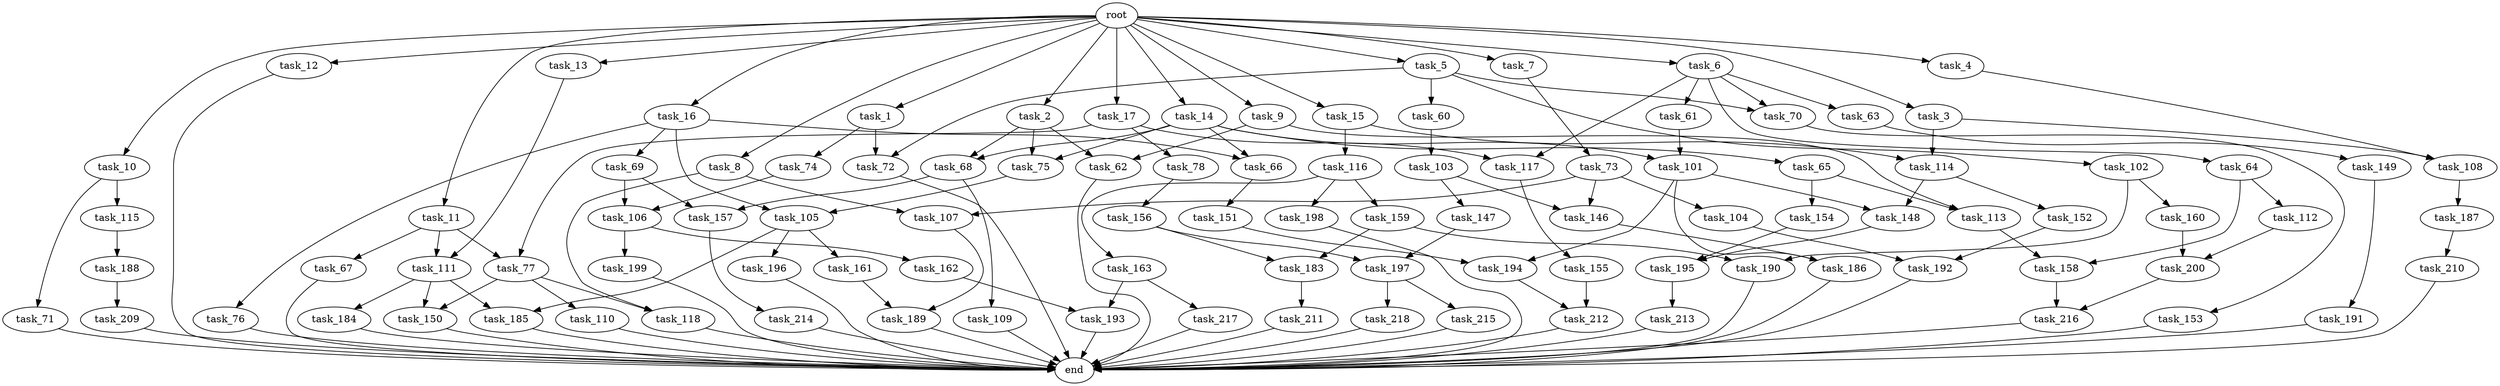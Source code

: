 digraph G {
  task_214 [size="773094113.280000"];
  task_8 [size="10.240000"];
  task_103 [size="8589934592.000000"];
  task_101 [size="4982162063.360000"];
  task_108 [size="7730941132.800000"];
  task_191 [size="2147483648.000000"];
  task_15 [size="10.240000"];
  task_105 [size="13915694039.040001"];
  task_195 [size="9105330667.520000"];
  task_154 [size="1374389534.720000"];
  task_73 [size="4209067950.080000"];
  task_209 [size="2147483648.000000"];
  task_210 [size="5497558138.880000"];
  task_16 [size="10.240000"];
  task_110 [size="343597383.680000"];
  task_68 [size="3865470566.400000"];
  task_162 [size="2147483648.000000"];
  task_217 [size="5497558138.880000"];
  task_74 [size="5497558138.880000"];
  task_158 [size="8933531975.680000"];
  task_1 [size="10.240000"];
  task_185 [size="2491081031.680000"];
  task_160 [size="3092376453.120000"];
  task_11 [size="10.240000"];
  task_156 [size="6957847019.520000"];
  task_62 [size="4466765987.840000"];
  task_107 [size="3435973836.800000"];
  task_2 [size="10.240000"];
  task_10 [size="10.240000"];
  task_66 [size="7730941132.800000"];
  task_187 [size="3092376453.120000"];
  task_109 [size="2147483648.000000"];
  task_211 [size="2147483648.000000"];
  task_184 [size="343597383.680000"];
  end [size="0.000000"];
  task_72 [size="14087492730.880001"];
  task_17 [size="10.240000"];
  task_147 [size="4209067950.080000"];
  task_114 [size="15547781611.520000"];
  task_155 [size="2147483648.000000"];
  task_67 [size="773094113.280000"];
  task_150 [size="687194767.360000"];
  task_218 [size="8589934592.000000"];
  task_157 [size="3521873182.720000"];
  task_106 [size="8332236554.240000"];
  task_12 [size="10.240000"];
  task_77 [size="2147483648.000000"];
  task_194 [size="10050223472.639999"];
  task_197 [size="7645041786.880000"];
  task_70 [size="14087492730.880001"];
  task_149 [size="3092376453.120000"];
  task_104 [size="343597383.680000"];
  task_9 [size="10.240000"];
  task_64 [size="5497558138.880000"];
  task_78 [size="1374389534.720000"];
  task_148 [size="9105330667.520000"];
  task_186 [size="7301444403.200000"];
  task_183 [size="10995116277.760000"];
  task_159 [size="3092376453.120000"];
  task_163 [size="3092376453.120000"];
  task_192 [size="10050223472.639999"];
  task_69 [size="6957847019.520000"];
  task_118 [size="3435973836.800000"];
  task_196 [size="2147483648.000000"];
  task_65 [size="773094113.280000"];
  task_212 [size="1717986918.400000"];
  task_198 [size="3092376453.120000"];
  task_13 [size="10.240000"];
  task_193 [size="7645041786.880000"];
  task_152 [size="2147483648.000000"];
  task_3 [size="10.240000"];
  task_216 [size="7301444403.200000"];
  task_5 [size="10.240000"];
  task_189 [size="2147483648.000000"];
  task_76 [size="6957847019.520000"];
  task_115 [size="1374389534.720000"];
  task_190 [size="8589934592.000000"];
  task_188 [size="2147483648.000000"];
  task_14 [size="10.240000"];
  task_116 [size="8589934592.000000"];
  task_4 [size="10.240000"];
  task_161 [size="2147483648.000000"];
  task_200 [size="11682311045.120001"];
  task_113 [size="2748779069.440000"];
  task_112 [size="8589934592.000000"];
  task_199 [size="2147483648.000000"];
  task_153 [size="8589934592.000000"];
  root [size="0.000000"];
  task_102 [size="8589934592.000000"];
  task_60 [size="8589934592.000000"];
  task_6 [size="10.240000"];
  task_215 [size="8589934592.000000"];
  task_146 [size="4552665333.760000"];
  task_117 [size="6871947673.600000"];
  task_61 [size="5497558138.880000"];
  task_213 [size="5497558138.880000"];
  task_111 [size="1546188226.560000"];
  task_151 [size="5497558138.880000"];
  task_63 [size="5497558138.880000"];
  task_7 [size="10.240000"];
  task_71 [size="1374389534.720000"];
  task_75 [size="3865470566.400000"];

  task_214 -> end [size="1.000000"];
  task_8 -> task_107 [size="301989888.000000"];
  task_8 -> task_118 [size="301989888.000000"];
  task_103 -> task_146 [size="411041792.000000"];
  task_103 -> task_147 [size="411041792.000000"];
  task_101 -> task_194 [size="679477248.000000"];
  task_101 -> task_148 [size="679477248.000000"];
  task_101 -> task_186 [size="679477248.000000"];
  task_108 -> task_187 [size="301989888.000000"];
  task_191 -> end [size="1.000000"];
  task_15 -> task_116 [size="838860800.000000"];
  task_15 -> task_114 [size="838860800.000000"];
  task_105 -> task_161 [size="209715200.000000"];
  task_105 -> task_196 [size="209715200.000000"];
  task_105 -> task_185 [size="209715200.000000"];
  task_195 -> task_213 [size="536870912.000000"];
  task_154 -> task_195 [size="679477248.000000"];
  task_73 -> task_104 [size="33554432.000000"];
  task_73 -> task_107 [size="33554432.000000"];
  task_73 -> task_146 [size="33554432.000000"];
  task_209 -> end [size="1.000000"];
  task_210 -> end [size="1.000000"];
  task_16 -> task_69 [size="679477248.000000"];
  task_16 -> task_66 [size="679477248.000000"];
  task_16 -> task_105 [size="679477248.000000"];
  task_16 -> task_76 [size="679477248.000000"];
  task_110 -> end [size="1.000000"];
  task_68 -> task_157 [size="209715200.000000"];
  task_68 -> task_109 [size="209715200.000000"];
  task_162 -> task_193 [size="209715200.000000"];
  task_217 -> end [size="1.000000"];
  task_74 -> task_106 [size="679477248.000000"];
  task_158 -> task_216 [size="301989888.000000"];
  task_1 -> task_72 [size="536870912.000000"];
  task_1 -> task_74 [size="536870912.000000"];
  task_185 -> end [size="1.000000"];
  task_160 -> task_200 [size="838860800.000000"];
  task_11 -> task_67 [size="75497472.000000"];
  task_11 -> task_111 [size="75497472.000000"];
  task_11 -> task_77 [size="75497472.000000"];
  task_156 -> task_197 [size="536870912.000000"];
  task_156 -> task_183 [size="536870912.000000"];
  task_62 -> end [size="1.000000"];
  task_107 -> task_189 [size="75497472.000000"];
  task_2 -> task_62 [size="301989888.000000"];
  task_2 -> task_68 [size="301989888.000000"];
  task_2 -> task_75 [size="301989888.000000"];
  task_10 -> task_71 [size="134217728.000000"];
  task_10 -> task_115 [size="134217728.000000"];
  task_66 -> task_151 [size="536870912.000000"];
  task_187 -> task_210 [size="536870912.000000"];
  task_109 -> end [size="1.000000"];
  task_211 -> end [size="1.000000"];
  task_184 -> end [size="1.000000"];
  task_72 -> end [size="1.000000"];
  task_17 -> task_78 [size="134217728.000000"];
  task_17 -> task_77 [size="134217728.000000"];
  task_17 -> task_117 [size="134217728.000000"];
  task_147 -> task_197 [size="209715200.000000"];
  task_114 -> task_152 [size="209715200.000000"];
  task_114 -> task_148 [size="209715200.000000"];
  task_155 -> task_212 [size="134217728.000000"];
  task_67 -> end [size="1.000000"];
  task_150 -> end [size="1.000000"];
  task_218 -> end [size="1.000000"];
  task_157 -> task_214 [size="75497472.000000"];
  task_106 -> task_162 [size="209715200.000000"];
  task_106 -> task_199 [size="209715200.000000"];
  task_12 -> end [size="1.000000"];
  task_77 -> task_118 [size="33554432.000000"];
  task_77 -> task_110 [size="33554432.000000"];
  task_77 -> task_150 [size="33554432.000000"];
  task_194 -> task_212 [size="33554432.000000"];
  task_197 -> task_215 [size="838860800.000000"];
  task_197 -> task_218 [size="838860800.000000"];
  task_70 -> task_153 [size="838860800.000000"];
  task_149 -> task_191 [size="209715200.000000"];
  task_104 -> task_192 [size="301989888.000000"];
  task_9 -> task_62 [size="134217728.000000"];
  task_9 -> task_113 [size="134217728.000000"];
  task_64 -> task_158 [size="838860800.000000"];
  task_64 -> task_112 [size="838860800.000000"];
  task_78 -> task_156 [size="679477248.000000"];
  task_148 -> task_195 [size="209715200.000000"];
  task_186 -> end [size="1.000000"];
  task_183 -> task_211 [size="209715200.000000"];
  task_159 -> task_190 [size="536870912.000000"];
  task_159 -> task_183 [size="536870912.000000"];
  task_163 -> task_193 [size="536870912.000000"];
  task_163 -> task_217 [size="536870912.000000"];
  task_192 -> end [size="1.000000"];
  task_69 -> task_106 [size="134217728.000000"];
  task_69 -> task_157 [size="134217728.000000"];
  task_118 -> end [size="1.000000"];
  task_196 -> end [size="1.000000"];
  task_65 -> task_154 [size="134217728.000000"];
  task_65 -> task_113 [size="134217728.000000"];
  task_212 -> end [size="1.000000"];
  task_198 -> end [size="1.000000"];
  task_13 -> task_111 [size="75497472.000000"];
  task_193 -> end [size="1.000000"];
  task_152 -> task_192 [size="679477248.000000"];
  task_3 -> task_108 [size="679477248.000000"];
  task_3 -> task_114 [size="679477248.000000"];
  task_216 -> end [size="1.000000"];
  task_5 -> task_60 [size="838860800.000000"];
  task_5 -> task_70 [size="838860800.000000"];
  task_5 -> task_102 [size="838860800.000000"];
  task_5 -> task_72 [size="838860800.000000"];
  task_189 -> end [size="1.000000"];
  task_76 -> end [size="1.000000"];
  task_115 -> task_188 [size="209715200.000000"];
  task_190 -> end [size="1.000000"];
  task_188 -> task_209 [size="209715200.000000"];
  task_14 -> task_101 [size="75497472.000000"];
  task_14 -> task_66 [size="75497472.000000"];
  task_14 -> task_68 [size="75497472.000000"];
  task_14 -> task_65 [size="75497472.000000"];
  task_14 -> task_75 [size="75497472.000000"];
  task_116 -> task_159 [size="301989888.000000"];
  task_116 -> task_163 [size="301989888.000000"];
  task_116 -> task_198 [size="301989888.000000"];
  task_4 -> task_108 [size="75497472.000000"];
  task_161 -> task_189 [size="134217728.000000"];
  task_200 -> task_216 [size="411041792.000000"];
  task_113 -> task_158 [size="33554432.000000"];
  task_112 -> task_200 [size="301989888.000000"];
  task_199 -> end [size="1.000000"];
  task_153 -> end [size="1.000000"];
  root -> task_8 [size="1.000000"];
  root -> task_9 [size="1.000000"];
  root -> task_16 [size="1.000000"];
  root -> task_14 [size="1.000000"];
  root -> task_6 [size="1.000000"];
  root -> task_4 [size="1.000000"];
  root -> task_5 [size="1.000000"];
  root -> task_1 [size="1.000000"];
  root -> task_13 [size="1.000000"];
  root -> task_15 [size="1.000000"];
  root -> task_11 [size="1.000000"];
  root -> task_3 [size="1.000000"];
  root -> task_12 [size="1.000000"];
  root -> task_2 [size="1.000000"];
  root -> task_10 [size="1.000000"];
  root -> task_7 [size="1.000000"];
  root -> task_17 [size="1.000000"];
  task_102 -> task_190 [size="301989888.000000"];
  task_102 -> task_160 [size="301989888.000000"];
  task_60 -> task_103 [size="838860800.000000"];
  task_6 -> task_61 [size="536870912.000000"];
  task_6 -> task_63 [size="536870912.000000"];
  task_6 -> task_64 [size="536870912.000000"];
  task_6 -> task_70 [size="536870912.000000"];
  task_6 -> task_117 [size="536870912.000000"];
  task_215 -> end [size="1.000000"];
  task_146 -> task_186 [size="33554432.000000"];
  task_117 -> task_155 [size="209715200.000000"];
  task_61 -> task_101 [size="411041792.000000"];
  task_213 -> end [size="1.000000"];
  task_111 -> task_150 [size="33554432.000000"];
  task_111 -> task_184 [size="33554432.000000"];
  task_111 -> task_185 [size="33554432.000000"];
  task_151 -> task_194 [size="301989888.000000"];
  task_63 -> task_149 [size="301989888.000000"];
  task_7 -> task_73 [size="411041792.000000"];
  task_71 -> end [size="1.000000"];
  task_75 -> task_105 [size="679477248.000000"];
}
